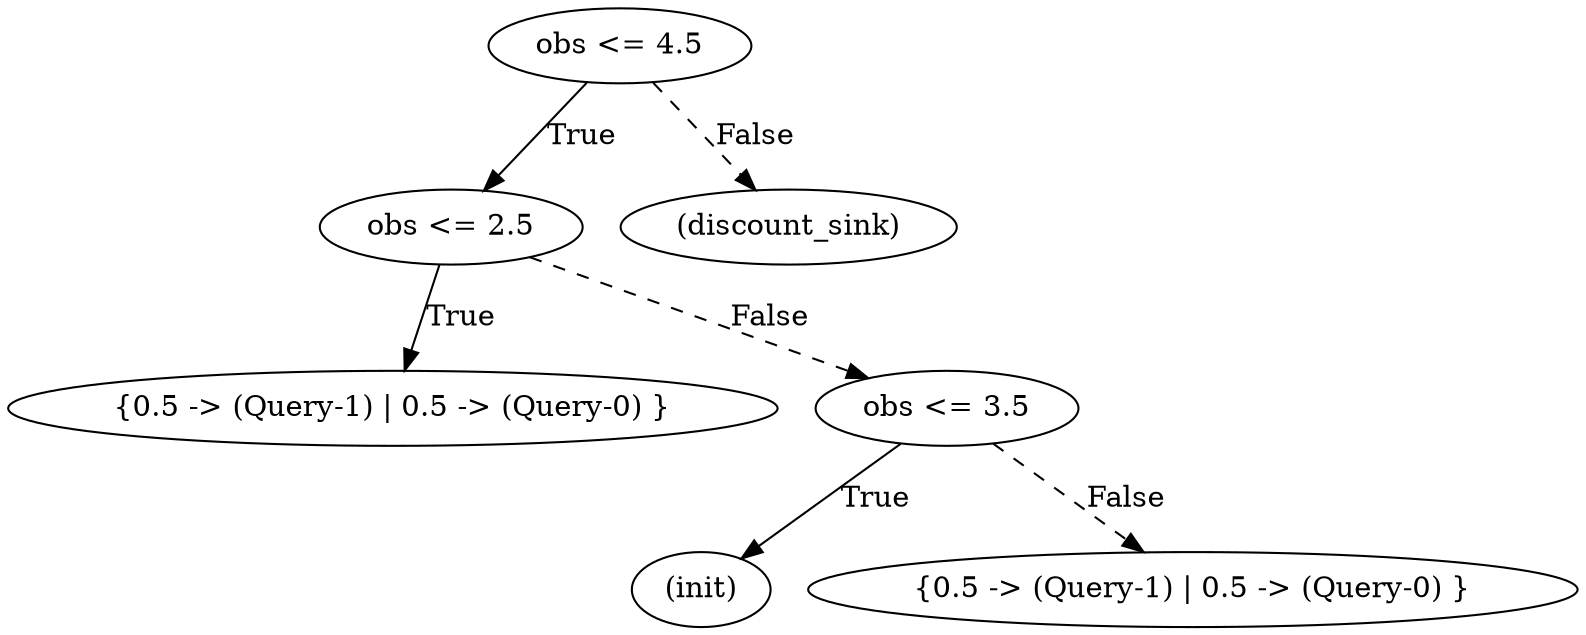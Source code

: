 digraph {
0 [label="obs <= 4.5"];
1 [label="obs <= 2.5"];
2 [label="{0.5 -> (Query-1) | 0.5 -> (Query-0) }"];
1 -> 2 [label="True"];
3 [label="obs <= 3.5"];
4 [label="(init)"];
3 -> 4 [label="True"];
5 [label="{0.5 -> (Query-1) | 0.5 -> (Query-0) }"];
3 -> 5 [style="dashed", label="False"];
1 -> 3 [style="dashed", label="False"];
0 -> 1 [label="True"];
6 [label="(discount_sink)"];
0 -> 6 [style="dashed", label="False"];

}